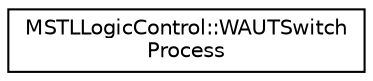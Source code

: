 digraph "Graphical Class Hierarchy"
{
  edge [fontname="Helvetica",fontsize="10",labelfontname="Helvetica",labelfontsize="10"];
  node [fontname="Helvetica",fontsize="10",shape=record];
  rankdir="LR";
  Node0 [label="MSTLLogicControl::WAUTSwitch\lProcess",height=0.2,width=0.4,color="black", fillcolor="white", style="filled",URL="$d4/d9b/struct_m_s_t_l_logic_control_1_1_w_a_u_t_switch_process.html",tooltip="An initialised switch process. "];
}
